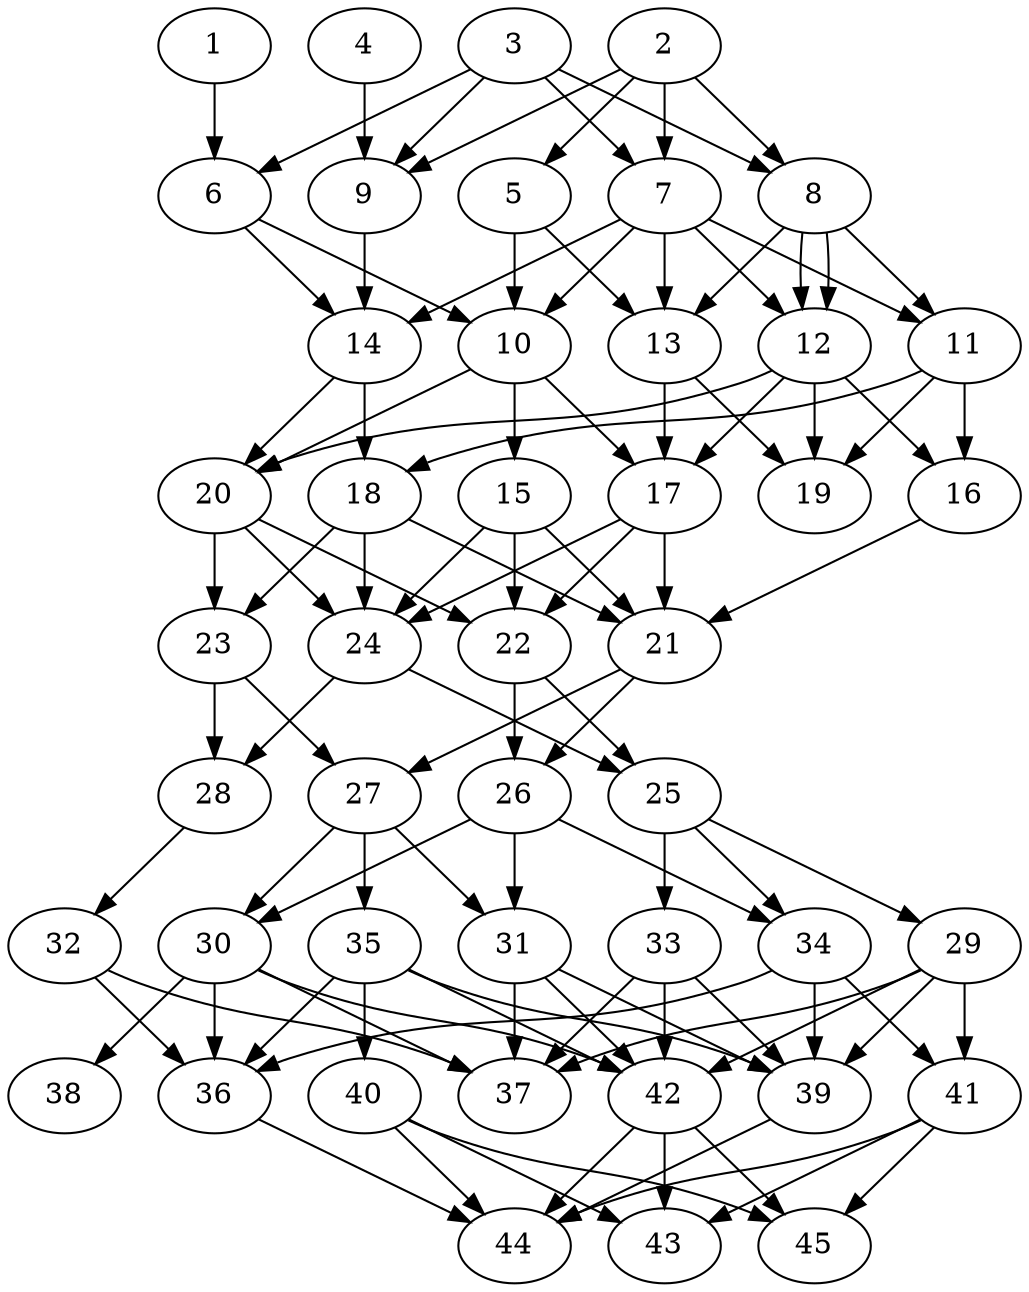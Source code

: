 // DAG automatically generated by daggen at Thu Oct  3 14:07:24 2019
// ./daggen --dot -n 45 --ccr 0.3 --fat 0.5 --regular 0.7 --density 0.7 --mindata 5242880 --maxdata 52428800 
digraph G {
  1 [size="124098560", alpha="0.11", expect_size="37229568"] 
  1 -> 6 [size ="37229568"]
  2 [size="124883627", alpha="0.11", expect_size="37465088"] 
  2 -> 5 [size ="37465088"]
  2 -> 7 [size ="37465088"]
  2 -> 8 [size ="37465088"]
  2 -> 9 [size ="37465088"]
  3 [size="72154453", alpha="0.09", expect_size="21646336"] 
  3 -> 6 [size ="21646336"]
  3 -> 7 [size ="21646336"]
  3 -> 8 [size ="21646336"]
  3 -> 9 [size ="21646336"]
  4 [size="80247467", alpha="0.12", expect_size="24074240"] 
  4 -> 9 [size ="24074240"]
  5 [size="37355520", alpha="0.19", expect_size="11206656"] 
  5 -> 10 [size ="11206656"]
  5 -> 13 [size ="11206656"]
  6 [size="63703040", alpha="0.18", expect_size="19110912"] 
  6 -> 10 [size ="19110912"]
  6 -> 14 [size ="19110912"]
  7 [size="47513600", alpha="0.05", expect_size="14254080"] 
  7 -> 10 [size ="14254080"]
  7 -> 11 [size ="14254080"]
  7 -> 12 [size ="14254080"]
  7 -> 13 [size ="14254080"]
  7 -> 14 [size ="14254080"]
  8 [size="154596693", alpha="0.14", expect_size="46379008"] 
  8 -> 11 [size ="46379008"]
  8 -> 12 [size ="46379008"]
  8 -> 12 [size ="46379008"]
  8 -> 13 [size ="46379008"]
  9 [size="42847573", alpha="0.19", expect_size="12854272"] 
  9 -> 14 [size ="12854272"]
  10 [size="59204267", alpha="0.18", expect_size="17761280"] 
  10 -> 15 [size ="17761280"]
  10 -> 17 [size ="17761280"]
  10 -> 20 [size ="17761280"]
  11 [size="173916160", alpha="0.17", expect_size="52174848"] 
  11 -> 16 [size ="52174848"]
  11 -> 18 [size ="52174848"]
  11 -> 19 [size ="52174848"]
  12 [size="102096213", alpha="0.17", expect_size="30628864"] 
  12 -> 16 [size ="30628864"]
  12 -> 17 [size ="30628864"]
  12 -> 19 [size ="30628864"]
  12 -> 20 [size ="30628864"]
  13 [size="32829440", alpha="0.15", expect_size="9848832"] 
  13 -> 17 [size ="9848832"]
  13 -> 19 [size ="9848832"]
  14 [size="102307840", alpha="0.05", expect_size="30692352"] 
  14 -> 18 [size ="30692352"]
  14 -> 20 [size ="30692352"]
  15 [size="40137387", alpha="0.11", expect_size="12041216"] 
  15 -> 21 [size ="12041216"]
  15 -> 22 [size ="12041216"]
  15 -> 24 [size ="12041216"]
  16 [size="29849600", alpha="0.19", expect_size="8954880"] 
  16 -> 21 [size ="8954880"]
  17 [size="174247253", alpha="0.08", expect_size="52274176"] 
  17 -> 21 [size ="52274176"]
  17 -> 22 [size ="52274176"]
  17 -> 24 [size ="52274176"]
  18 [size="54705493", alpha="0.00", expect_size="16411648"] 
  18 -> 21 [size ="16411648"]
  18 -> 23 [size ="16411648"]
  18 -> 24 [size ="16411648"]
  19 [size="168243200", alpha="0.07", expect_size="50472960"] 
  20 [size="158880427", alpha="0.10", expect_size="47664128"] 
  20 -> 22 [size ="47664128"]
  20 -> 23 [size ="47664128"]
  20 -> 24 [size ="47664128"]
  21 [size="146725547", alpha="0.07", expect_size="44017664"] 
  21 -> 26 [size ="44017664"]
  21 -> 27 [size ="44017664"]
  22 [size="126634667", alpha="0.18", expect_size="37990400"] 
  22 -> 25 [size ="37990400"]
  22 -> 26 [size ="37990400"]
  23 [size="103656107", alpha="0.15", expect_size="31096832"] 
  23 -> 27 [size ="31096832"]
  23 -> 28 [size ="31096832"]
  24 [size="65652053", alpha="0.01", expect_size="19695616"] 
  24 -> 25 [size ="19695616"]
  24 -> 28 [size ="19695616"]
  25 [size="107390293", alpha="0.09", expect_size="32217088"] 
  25 -> 29 [size ="32217088"]
  25 -> 33 [size ="32217088"]
  25 -> 34 [size ="32217088"]
  26 [size="37925547", alpha="0.03", expect_size="11377664"] 
  26 -> 30 [size ="11377664"]
  26 -> 31 [size ="11377664"]
  26 -> 34 [size ="11377664"]
  27 [size="27497813", alpha="0.01", expect_size="8249344"] 
  27 -> 30 [size ="8249344"]
  27 -> 31 [size ="8249344"]
  27 -> 35 [size ="8249344"]
  28 [size="86790827", alpha="0.16", expect_size="26037248"] 
  28 -> 32 [size ="26037248"]
  29 [size="86818133", alpha="0.14", expect_size="26045440"] 
  29 -> 37 [size ="26045440"]
  29 -> 39 [size ="26045440"]
  29 -> 41 [size ="26045440"]
  29 -> 42 [size ="26045440"]
  30 [size="139690667", alpha="0.18", expect_size="41907200"] 
  30 -> 36 [size ="41907200"]
  30 -> 37 [size ="41907200"]
  30 -> 38 [size ="41907200"]
  30 -> 42 [size ="41907200"]
  31 [size="62102187", alpha="0.02", expect_size="18630656"] 
  31 -> 37 [size ="18630656"]
  31 -> 39 [size ="18630656"]
  31 -> 42 [size ="18630656"]
  32 [size="117961387", alpha="0.16", expect_size="35388416"] 
  32 -> 36 [size ="35388416"]
  32 -> 37 [size ="35388416"]
  33 [size="100113067", alpha="0.13", expect_size="30033920"] 
  33 -> 37 [size ="30033920"]
  33 -> 39 [size ="30033920"]
  33 -> 42 [size ="30033920"]
  34 [size="63232000", alpha="0.20", expect_size="18969600"] 
  34 -> 36 [size ="18969600"]
  34 -> 39 [size ="18969600"]
  34 -> 41 [size ="18969600"]
  35 [size="70092800", alpha="0.10", expect_size="21027840"] 
  35 -> 36 [size ="21027840"]
  35 -> 39 [size ="21027840"]
  35 -> 40 [size ="21027840"]
  35 -> 42 [size ="21027840"]
  36 [size="140574720", alpha="0.01", expect_size="42172416"] 
  36 -> 44 [size ="42172416"]
  37 [size="163618133", alpha="0.13", expect_size="49085440"] 
  38 [size="169267200", alpha="0.09", expect_size="50780160"] 
  39 [size="137355947", alpha="0.05", expect_size="41206784"] 
  39 -> 44 [size ="41206784"]
  40 [size="93259093", alpha="0.18", expect_size="27977728"] 
  40 -> 43 [size ="27977728"]
  40 -> 44 [size ="27977728"]
  40 -> 45 [size ="27977728"]
  41 [size="78697813", alpha="0.08", expect_size="23609344"] 
  41 -> 43 [size ="23609344"]
  41 -> 44 [size ="23609344"]
  41 -> 45 [size ="23609344"]
  42 [size="92835840", alpha="0.12", expect_size="27850752"] 
  42 -> 43 [size ="27850752"]
  42 -> 44 [size ="27850752"]
  42 -> 45 [size ="27850752"]
  43 [size="63006720", alpha="0.06", expect_size="18902016"] 
  44 [size="161853440", alpha="0.07", expect_size="48556032"] 
  45 [size="159634773", alpha="0.19", expect_size="47890432"] 
}
